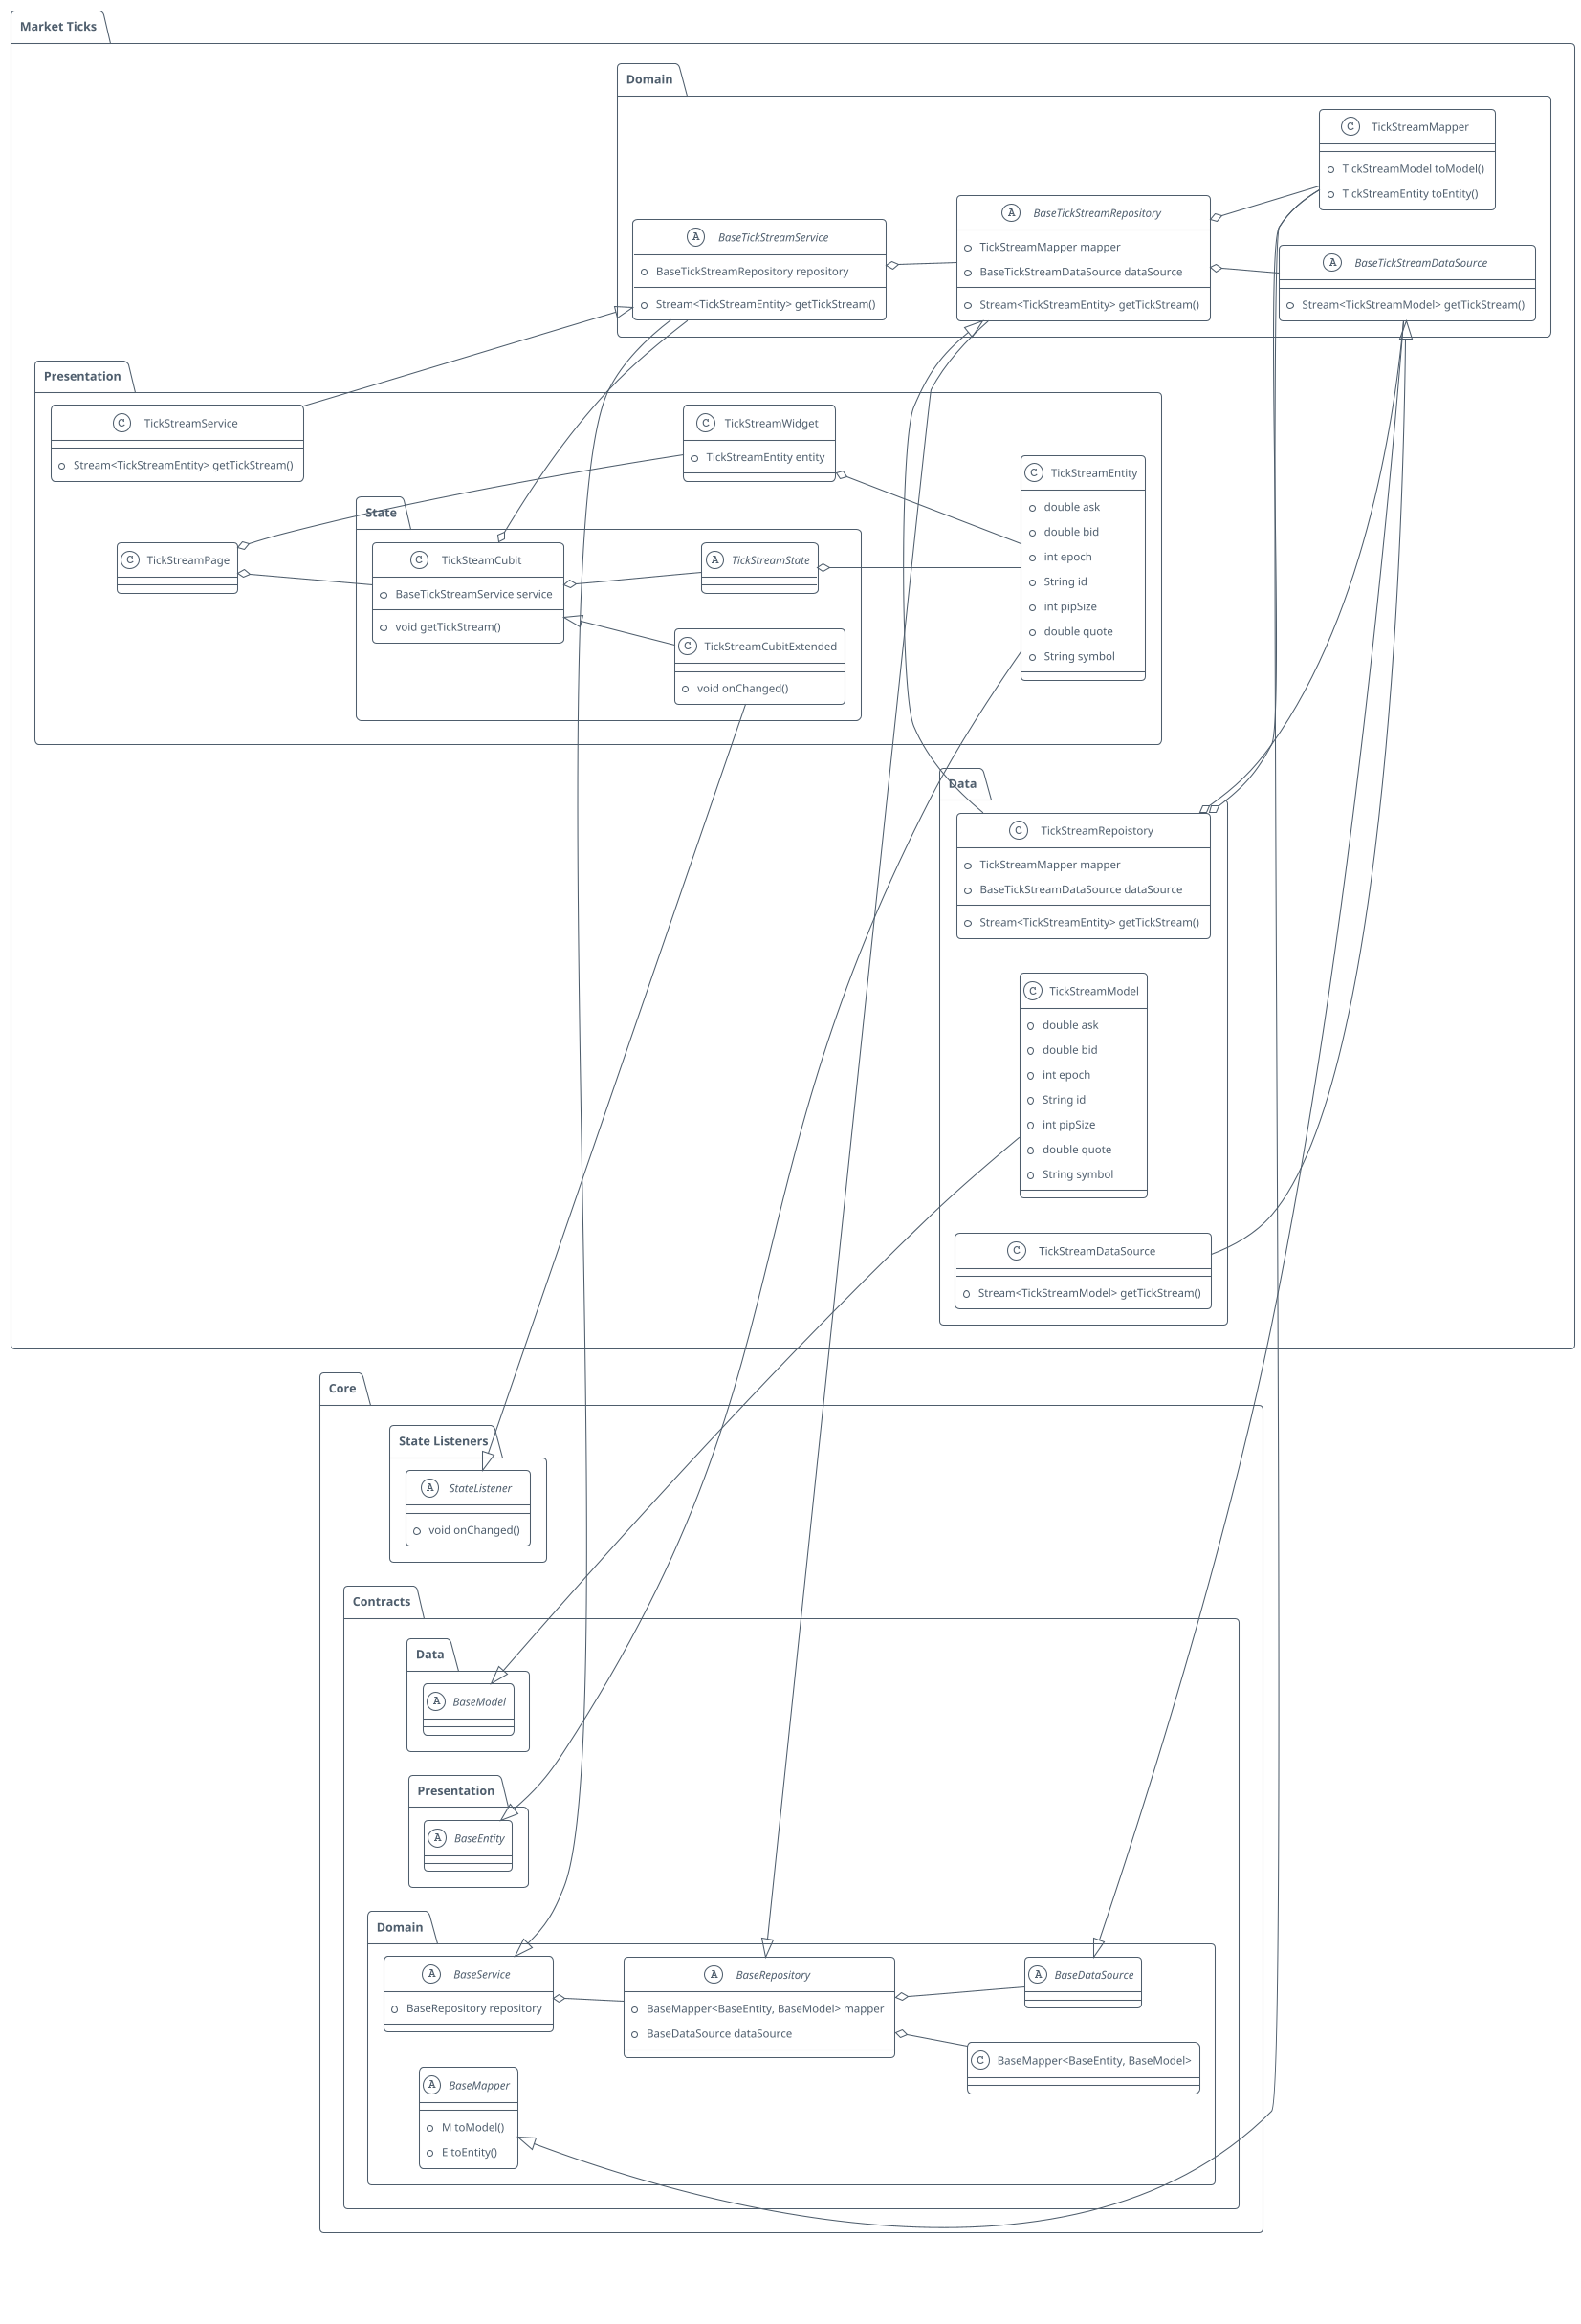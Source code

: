 @startuml
!theme aws-orange
!theme plain

set namespaceSeparator ::

left to right direction

abstract class "Core::Contracts::Data::BaseModel" {
}

abstract class "Core::Contracts::Domain::BaseRepository" {
  +BaseMapper<BaseEntity, BaseModel> mapper
  +BaseDataSource dataSource
}

"Core::Contracts::Domain::BaseRepository" o-- "Core::Contracts::Domain::BaseMapper<BaseEntity, BaseModel>"
"Core::Contracts::Domain::BaseRepository" o-- "Core::Contracts::Domain::BaseDataSource"

abstract class "Core::Contracts::Domain::BaseMapper" {
  +M toModel()
  +E toEntity()
}

abstract class "Core::Contracts::Domain::BaseService" {
  +BaseRepository repository
}

"Core::Contracts::Domain::BaseService" o-- "Core::Contracts::Domain::BaseRepository"

abstract class "Core::Contracts::Domain::BaseDataSource" {
}

abstract class "Core::Contracts::Presentation::BaseEntity" {
}

abstract class "Core::State Listeners::StateListener" {
  +void onChanged()
}

class "Market Ticks::Data::TickStreamRepoistory" {
  +TickStreamMapper mapper
  +BaseTickStreamDataSource dataSource
  +Stream<TickStreamEntity> getTickStream()
}

"Market Ticks::Data::TickStreamRepoistory" o-- "Market Ticks::Domain::TickStreamMapper"
"Market Ticks::Data::TickStreamRepoistory" o-- "Market Ticks::Domain::BaseTickStreamDataSource"
"Market Ticks::Domain::BaseTickStreamRepository" <|-- "Market Ticks::Data::TickStreamRepoistory"

class "Market Ticks::Data::TickStreamModel" {
  +double ask
  +double bid
  +int epoch
  +String id
  +int pipSize
  +double quote
  +String symbol
}

"Core::Contracts::Data::BaseModel" <|-- "Market Ticks::Data::TickStreamModel"

class "Market Ticks::Data::TickStreamDataSource" {
  +Stream<TickStreamModel> getTickStream()
}

"Market Ticks::Domain::BaseTickStreamDataSource" <|-- "Market Ticks::Data::TickStreamDataSource"

abstract class "Market Ticks::Domain::BaseTickStreamService" {
  +BaseTickStreamRepository repository
  +Stream<TickStreamEntity> getTickStream()
}

"Market Ticks::Domain::BaseTickStreamService" o-- "Market Ticks::Domain::BaseTickStreamRepository"
"Core::Contracts::Domain::BaseService" <|-- "Market Ticks::Domain::BaseTickStreamService"

class "Market Ticks::Domain::TickStreamMapper" {
  +TickStreamModel toModel()
  +TickStreamEntity toEntity()
}

"Core::Contracts::Domain::BaseMapper" <|-- "Market Ticks::Domain::TickStreamMapper"

abstract class "Market Ticks::Domain::BaseTickStreamDataSource" {
  +Stream<TickStreamModel> getTickStream()
}

"Core::Contracts::Domain::BaseDataSource" <|-- "Market Ticks::Domain::BaseTickStreamDataSource"

abstract class "Market Ticks::Domain::BaseTickStreamRepository" {
  +TickStreamMapper mapper
  +BaseTickStreamDataSource dataSource
  +Stream<TickStreamEntity> getTickStream()
}

"Market Ticks::Domain::BaseTickStreamRepository" o-- "Market Ticks::Domain::TickStreamMapper"
"Market Ticks::Domain::BaseTickStreamRepository" o-- "Market Ticks::Domain::BaseTickStreamDataSource"
"Core::Contracts::Domain::BaseRepository" <|-- "Market Ticks::Domain::BaseTickStreamRepository"

class "Market Ticks::Presentation::TickStreamService" {
  +Stream<TickStreamEntity> getTickStream()
}

"Market Ticks::Domain::BaseTickStreamService" <|-- "Market Ticks::Presentation::TickStreamService"

class "Market Ticks::Presentation::TickStreamWidget" {
  +TickStreamEntity entity
}

"Market Ticks::Presentation::TickStreamWidget" o-- "Market Ticks::Presentation::TickStreamEntity"

class "Market Ticks::Presentation::State::TickStreamCubitExtended" {
  +void onChanged()
}

"Market Ticks::Presentation::State::TickSteamCubit" <|-- "Market Ticks::Presentation::State::TickStreamCubitExtended"
"Core::State Listeners::StateListener" <|-- "Market Ticks::Presentation::State::TickStreamCubitExtended"

class "Market Ticks::Presentation::TickStreamEntity" {
  +double ask
  +double bid
  +int epoch
  +String id
  +int pipSize
  +double quote
  +String symbol
}

"Core::Contracts::Presentation::BaseEntity" <|-- "Market Ticks::Presentation::TickStreamEntity"

class "Market Ticks::Presentation::State::TickSteamCubit" {
  +BaseTickStreamService service
  +void getTickStream()
}

"Market Ticks::Presentation::State::TickSteamCubit" o-- "Market Ticks::Domain::BaseTickStreamService"

abstract class "Market Ticks::Presentation::State::TickStreamState" {
}

class "Market Ticks::Presentation::TickStreamPage" {
}

"Market Ticks::Presentation::State::TickSteamCubit" o-- "Market Ticks::Presentation::State::TickStreamState"
"Market Ticks::Presentation::State::TickStreamState" o-- "Market Ticks::Presentation::TickStreamEntity"
"Market Ticks::Presentation::TickStreamPage" o-- "Market Ticks::Presentation::TickStreamWidget"
"Market Ticks::Presentation::TickStreamPage" o-- "Market Ticks::Presentation::State::TickSteamCubit"

@enduml
